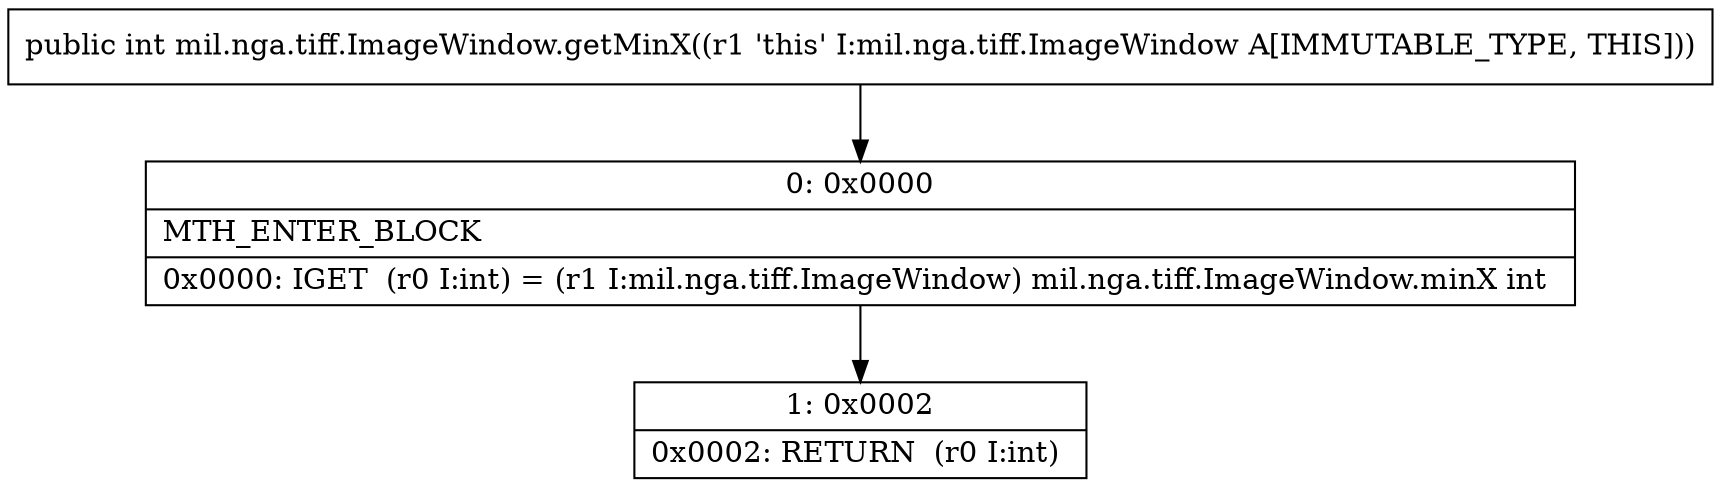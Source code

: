 digraph "CFG formil.nga.tiff.ImageWindow.getMinX()I" {
Node_0 [shape=record,label="{0\:\ 0x0000|MTH_ENTER_BLOCK\l|0x0000: IGET  (r0 I:int) = (r1 I:mil.nga.tiff.ImageWindow) mil.nga.tiff.ImageWindow.minX int \l}"];
Node_1 [shape=record,label="{1\:\ 0x0002|0x0002: RETURN  (r0 I:int) \l}"];
MethodNode[shape=record,label="{public int mil.nga.tiff.ImageWindow.getMinX((r1 'this' I:mil.nga.tiff.ImageWindow A[IMMUTABLE_TYPE, THIS])) }"];
MethodNode -> Node_0;
Node_0 -> Node_1;
}

